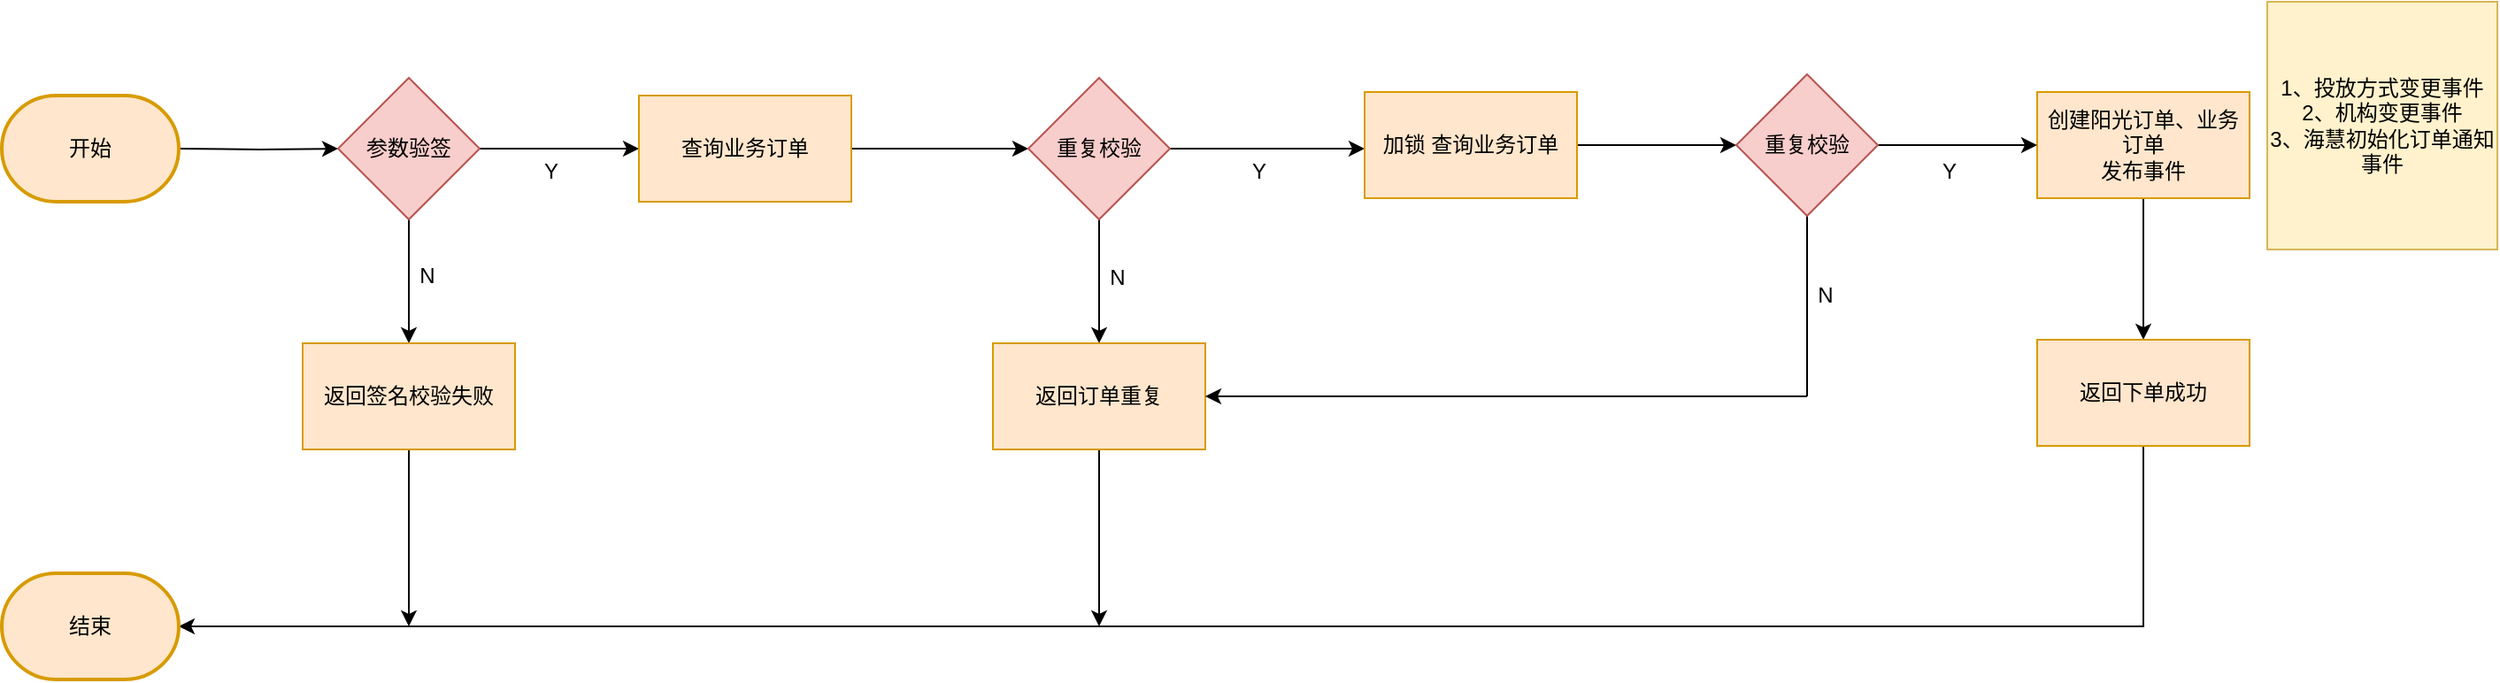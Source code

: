 <mxfile version="24.0.0" type="github">
  <diagram name="第 1 页" id="zuhbgzfpQCMFXGfbZ3yS">
    <mxGraphModel dx="1259" dy="654" grid="1" gridSize="10" guides="1" tooltips="1" connect="1" arrows="1" fold="1" page="1" pageScale="1" pageWidth="1654" pageHeight="2336" math="0" shadow="0">
      <root>
        <mxCell id="0" />
        <mxCell id="1" parent="0" />
        <mxCell id="Cn-2UkYrPsLSuz5O76HI-26" value="" style="edgeStyle=orthogonalEdgeStyle;rounded=0;orthogonalLoop=1;jettySize=auto;html=1;" parent="1" target="Cn-2UkYrPsLSuz5O76HI-4" edge="1">
          <mxGeometry relative="1" as="geometry">
            <mxPoint x="140" y="360" as="sourcePoint" />
          </mxGeometry>
        </mxCell>
        <mxCell id="Cn-2UkYrPsLSuz5O76HI-8" value="" style="edgeStyle=orthogonalEdgeStyle;rounded=0;orthogonalLoop=1;jettySize=auto;html=1;" parent="1" source="Cn-2UkYrPsLSuz5O76HI-4" target="Cn-2UkYrPsLSuz5O76HI-6" edge="1">
          <mxGeometry relative="1" as="geometry" />
        </mxCell>
        <mxCell id="Cn-2UkYrPsLSuz5O76HI-28" value="" style="edgeStyle=orthogonalEdgeStyle;rounded=0;orthogonalLoop=1;jettySize=auto;html=1;" parent="1" source="Cn-2UkYrPsLSuz5O76HI-4" target="Cn-2UkYrPsLSuz5O76HI-27" edge="1">
          <mxGeometry relative="1" as="geometry" />
        </mxCell>
        <mxCell id="Cn-2UkYrPsLSuz5O76HI-4" value="参数验签" style="rhombus;whiteSpace=wrap;html=1;fillColor=#f8cecc;strokeColor=#b85450;" parent="1" vertex="1">
          <mxGeometry x="230" y="320" width="80" height="80" as="geometry" />
        </mxCell>
        <mxCell id="Cn-2UkYrPsLSuz5O76HI-15" value="" style="edgeStyle=orthogonalEdgeStyle;rounded=0;orthogonalLoop=1;jettySize=auto;html=1;" parent="1" source="Cn-2UkYrPsLSuz5O76HI-6" target="Cn-2UkYrPsLSuz5O76HI-14" edge="1">
          <mxGeometry relative="1" as="geometry" />
        </mxCell>
        <mxCell id="Cn-2UkYrPsLSuz5O76HI-6" value="查询业务订单" style="rounded=0;whiteSpace=wrap;html=1;fillColor=#ffe6cc;strokeColor=#d79b00;" parent="1" vertex="1">
          <mxGeometry x="400" y="330" width="120" height="60" as="geometry" />
        </mxCell>
        <mxCell id="Cn-2UkYrPsLSuz5O76HI-13" value="Y" style="text;html=1;align=center;verticalAlign=middle;resizable=0;points=[];autosize=1;strokeColor=none;fillColor=none;" parent="1" vertex="1">
          <mxGeometry x="335" y="358" width="30" height="30" as="geometry" />
        </mxCell>
        <mxCell id="Cn-2UkYrPsLSuz5O76HI-18" value="" style="edgeStyle=orthogonalEdgeStyle;rounded=0;orthogonalLoop=1;jettySize=auto;html=1;" parent="1" source="Cn-2UkYrPsLSuz5O76HI-14" target="Cn-2UkYrPsLSuz5O76HI-16" edge="1">
          <mxGeometry relative="1" as="geometry" />
        </mxCell>
        <mxCell id="Cn-2UkYrPsLSuz5O76HI-21" value="" style="edgeStyle=orthogonalEdgeStyle;rounded=0;orthogonalLoop=1;jettySize=auto;html=1;" parent="1" source="Cn-2UkYrPsLSuz5O76HI-14" edge="1">
          <mxGeometry relative="1" as="geometry">
            <mxPoint x="810" y="360" as="targetPoint" />
          </mxGeometry>
        </mxCell>
        <mxCell id="Cn-2UkYrPsLSuz5O76HI-14" value="重复校验" style="rhombus;whiteSpace=wrap;html=1;fillColor=#f8cecc;strokeColor=#b85450;" parent="1" vertex="1">
          <mxGeometry x="620" y="320" width="80" height="80" as="geometry" />
        </mxCell>
        <mxCell id="Cn-2UkYrPsLSuz5O76HI-59" style="rounded=0;orthogonalLoop=1;jettySize=auto;html=1;" parent="1" source="Cn-2UkYrPsLSuz5O76HI-16" edge="1">
          <mxGeometry relative="1" as="geometry">
            <mxPoint x="660.0" y="630" as="targetPoint" />
          </mxGeometry>
        </mxCell>
        <mxCell id="Cn-2UkYrPsLSuz5O76HI-16" value="返回订单重复" style="rounded=0;whiteSpace=wrap;html=1;fillColor=#ffe6cc;strokeColor=#d79b00;" parent="1" vertex="1">
          <mxGeometry x="600" y="470" width="120" height="60" as="geometry" />
        </mxCell>
        <mxCell id="Cn-2UkYrPsLSuz5O76HI-19" value="N" style="text;html=1;align=center;verticalAlign=middle;resizable=0;points=[];autosize=1;strokeColor=none;fillColor=none;" parent="1" vertex="1">
          <mxGeometry x="655" y="418" width="30" height="30" as="geometry" />
        </mxCell>
        <mxCell id="zG39UPgdG_w3WDVvPjDi-2" value="" style="edgeStyle=orthogonalEdgeStyle;rounded=0;orthogonalLoop=1;jettySize=auto;html=1;" edge="1" parent="1" source="Cn-2UkYrPsLSuz5O76HI-24" target="zG39UPgdG_w3WDVvPjDi-1">
          <mxGeometry relative="1" as="geometry" />
        </mxCell>
        <mxCell id="Cn-2UkYrPsLSuz5O76HI-24" value="加锁 查询业务订单" style="rounded=0;whiteSpace=wrap;html=1;fillColor=#ffe6cc;strokeColor=#d79b00;" parent="1" vertex="1">
          <mxGeometry x="810" y="328" width="120" height="60" as="geometry" />
        </mxCell>
        <mxCell id="Cn-2UkYrPsLSuz5O76HI-60" style="rounded=0;orthogonalLoop=1;jettySize=auto;html=1;" parent="1" source="Cn-2UkYrPsLSuz5O76HI-27" edge="1">
          <mxGeometry relative="1" as="geometry">
            <mxPoint x="270" y="630" as="targetPoint" />
          </mxGeometry>
        </mxCell>
        <mxCell id="Cn-2UkYrPsLSuz5O76HI-27" value="返回签名校验失败" style="rounded=0;whiteSpace=wrap;html=1;fillColor=#ffe6cc;strokeColor=#d79b00;" parent="1" vertex="1">
          <mxGeometry x="210" y="470" width="120" height="60" as="geometry" />
        </mxCell>
        <mxCell id="Cn-2UkYrPsLSuz5O76HI-58" value="" style="rounded=0;orthogonalLoop=1;jettySize=auto;html=1;" parent="1" source="Cn-2UkYrPsLSuz5O76HI-50" target="Cn-2UkYrPsLSuz5O76HI-55" edge="1">
          <mxGeometry relative="1" as="geometry" />
        </mxCell>
        <mxCell id="Cn-2UkYrPsLSuz5O76HI-50" value="&lt;div&gt;创建阳光订单&lt;span style=&quot;background-color: initial;&quot;&gt;、业务订单&lt;/span&gt;&lt;br&gt;&lt;/div&gt;发布事件" style="whiteSpace=wrap;html=1;fillColor=#ffe6cc;strokeColor=#d79b00;rounded=0;" parent="1" vertex="1">
          <mxGeometry x="1190" y="328" width="120" height="60" as="geometry" />
        </mxCell>
        <mxCell id="Cn-2UkYrPsLSuz5O76HI-57" style="edgeStyle=orthogonalEdgeStyle;rounded=0;orthogonalLoop=1;jettySize=auto;html=1;entryX=1;entryY=0.5;entryDx=0;entryDy=0;elbow=vertical;exitX=0.5;exitY=1;exitDx=0;exitDy=0;entryPerimeter=0;" parent="1" source="Cn-2UkYrPsLSuz5O76HI-55" target="WsfIRZO1jmKWCV-_WniW-2" edge="1">
          <mxGeometry relative="1" as="geometry">
            <mxPoint x="150" y="630" as="targetPoint" />
          </mxGeometry>
        </mxCell>
        <mxCell id="Cn-2UkYrPsLSuz5O76HI-55" value="返回下单成功" style="rounded=0;whiteSpace=wrap;html=1;fillColor=#ffe6cc;strokeColor=#d79b00;" parent="1" vertex="1">
          <mxGeometry x="1190" y="468" width="120" height="60" as="geometry" />
        </mxCell>
        <mxCell id="Cn-2UkYrPsLSuz5O76HI-61" value="N" style="text;html=1;align=center;verticalAlign=middle;resizable=0;points=[];autosize=1;strokeColor=none;fillColor=none;" parent="1" vertex="1">
          <mxGeometry x="265" y="417" width="30" height="30" as="geometry" />
        </mxCell>
        <mxCell id="Cn-2UkYrPsLSuz5O76HI-62" value="Y" style="text;html=1;align=center;verticalAlign=middle;resizable=0;points=[];autosize=1;strokeColor=none;fillColor=none;" parent="1" vertex="1">
          <mxGeometry x="735" y="358" width="30" height="30" as="geometry" />
        </mxCell>
        <mxCell id="WsfIRZO1jmKWCV-_WniW-1" value="开始" style="strokeWidth=2;html=1;shape=mxgraph.flowchart.terminator;whiteSpace=wrap;fillColor=#ffe6cc;strokeColor=#d79b00;" parent="1" vertex="1">
          <mxGeometry x="40" y="330" width="100" height="60" as="geometry" />
        </mxCell>
        <mxCell id="WsfIRZO1jmKWCV-_WniW-2" value="结束" style="strokeWidth=2;html=1;shape=mxgraph.flowchart.terminator;whiteSpace=wrap;fillColor=#ffe6cc;strokeColor=#d79b00;" parent="1" vertex="1">
          <mxGeometry x="40" y="600" width="100" height="60" as="geometry" />
        </mxCell>
        <mxCell id="zG39UPgdG_w3WDVvPjDi-3" value="" style="edgeStyle=orthogonalEdgeStyle;rounded=0;orthogonalLoop=1;jettySize=auto;html=1;" edge="1" parent="1" source="zG39UPgdG_w3WDVvPjDi-1" target="Cn-2UkYrPsLSuz5O76HI-50">
          <mxGeometry relative="1" as="geometry" />
        </mxCell>
        <mxCell id="zG39UPgdG_w3WDVvPjDi-5" style="edgeStyle=orthogonalEdgeStyle;rounded=0;orthogonalLoop=1;jettySize=auto;html=1;endArrow=none;endFill=0;" edge="1" parent="1" source="zG39UPgdG_w3WDVvPjDi-1">
          <mxGeometry relative="1" as="geometry">
            <mxPoint x="1060" y="500" as="targetPoint" />
          </mxGeometry>
        </mxCell>
        <mxCell id="zG39UPgdG_w3WDVvPjDi-1" value="重复校验" style="rhombus;whiteSpace=wrap;html=1;fillColor=#f8cecc;strokeColor=#b85450;" vertex="1" parent="1">
          <mxGeometry x="1020" y="318" width="80" height="80" as="geometry" />
        </mxCell>
        <mxCell id="zG39UPgdG_w3WDVvPjDi-6" value="" style="endArrow=classic;html=1;rounded=0;entryX=1;entryY=0.5;entryDx=0;entryDy=0;" edge="1" parent="1" target="Cn-2UkYrPsLSuz5O76HI-16">
          <mxGeometry width="50" height="50" relative="1" as="geometry">
            <mxPoint x="1060" y="500" as="sourcePoint" />
            <mxPoint x="950" y="420" as="targetPoint" />
          </mxGeometry>
        </mxCell>
        <mxCell id="zG39UPgdG_w3WDVvPjDi-7" value="Y" style="text;html=1;align=center;verticalAlign=middle;resizable=0;points=[];autosize=1;strokeColor=none;fillColor=none;" vertex="1" parent="1">
          <mxGeometry x="1125" y="358" width="30" height="30" as="geometry" />
        </mxCell>
        <mxCell id="zG39UPgdG_w3WDVvPjDi-8" value="N" style="text;html=1;align=center;verticalAlign=middle;resizable=0;points=[];autosize=1;strokeColor=none;fillColor=none;" vertex="1" parent="1">
          <mxGeometry x="1055" y="428" width="30" height="30" as="geometry" />
        </mxCell>
        <mxCell id="zG39UPgdG_w3WDVvPjDi-10" value="1、投放方式变更事件&lt;div&gt;2、机构变更事件&lt;/div&gt;&lt;div&gt;3、海慧初始化订单通知事件&lt;/div&gt;" style="rounded=0;whiteSpace=wrap;html=1;fillColor=#fff2cc;strokeColor=#d6b656;" vertex="1" parent="1">
          <mxGeometry x="1320" y="277" width="130" height="140" as="geometry" />
        </mxCell>
      </root>
    </mxGraphModel>
  </diagram>
</mxfile>
